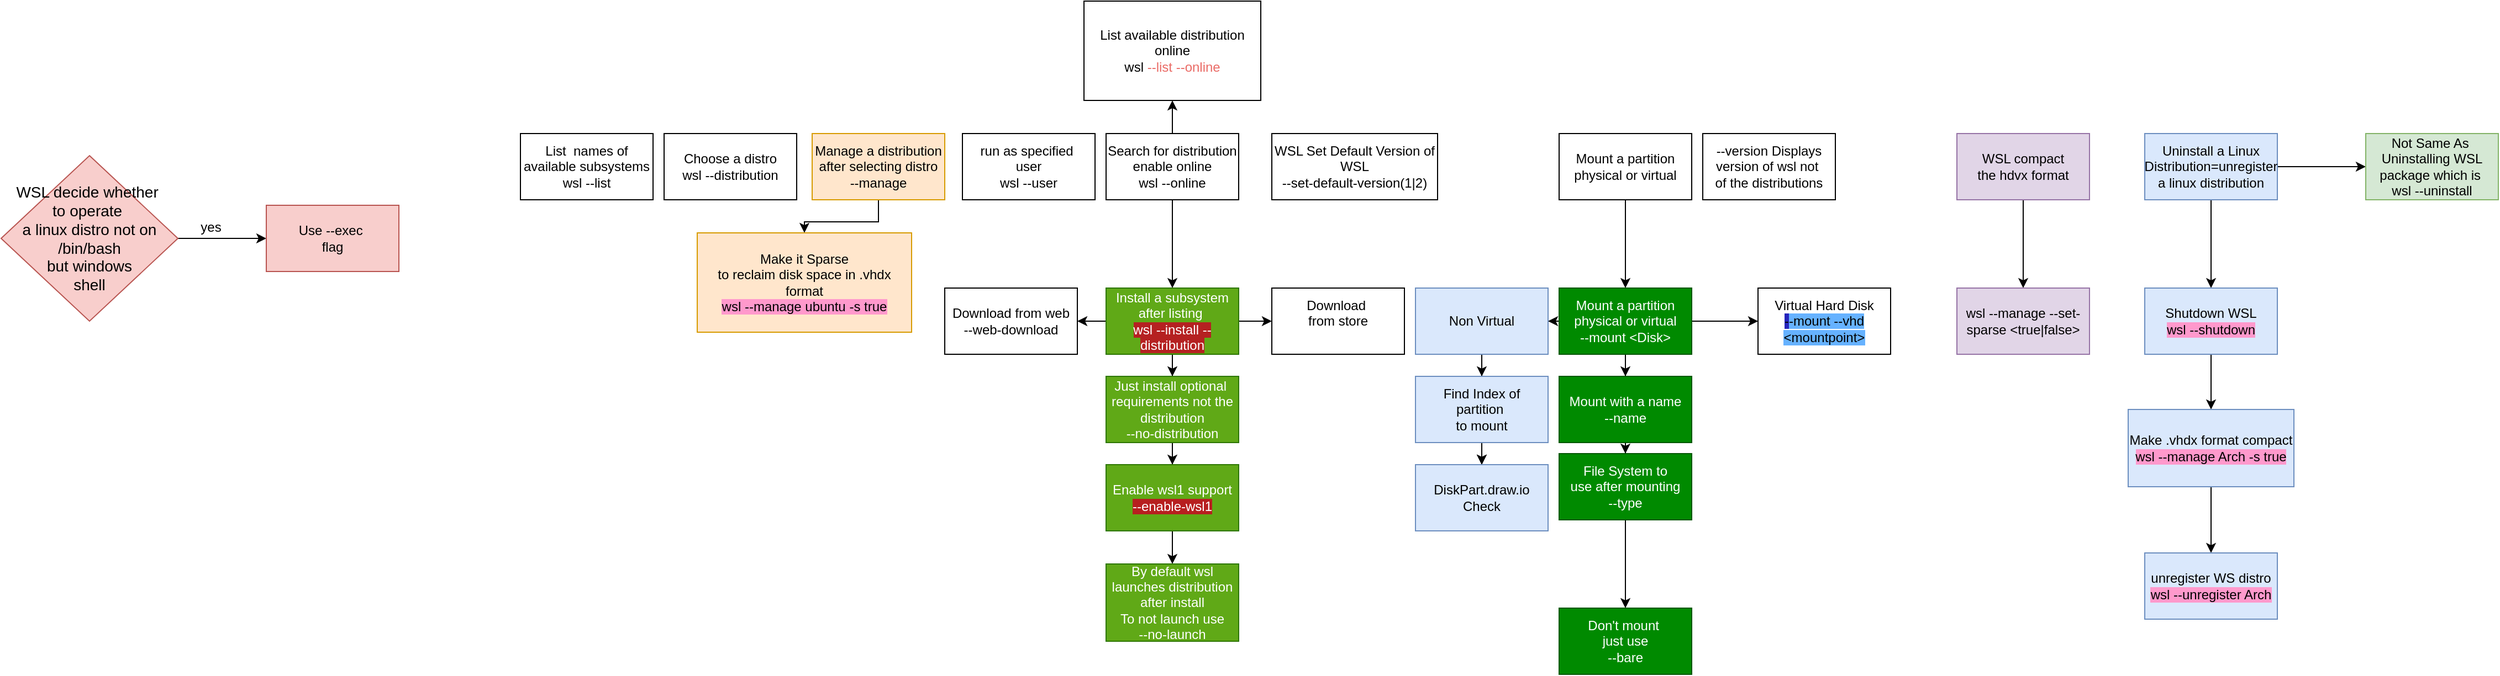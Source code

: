 <mxfile version="24.7.6">
  <diagram name="Page-1" id="WnQ51D4KgtJYPzbZZymF">
    <mxGraphModel dx="1463" dy="1564" grid="1" gridSize="10" guides="1" tooltips="1" connect="1" arrows="1" fold="1" page="1" pageScale="1" pageWidth="827" pageHeight="1169" math="0" shadow="0">
      <root>
        <mxCell id="0" />
        <mxCell id="1" parent="0" />
        <mxCell id="mlYaVqdWXbuzQ77CRG0n-1" value="Choose a distro&lt;div&gt;wsl --distribution&lt;/div&gt;" style="rounded=0;whiteSpace=wrap;html=1;" parent="1" vertex="1">
          <mxGeometry x="40" y="30" width="120" height="60" as="geometry" />
        </mxCell>
        <mxCell id="mlYaVqdWXbuzQ77CRG0n-2" value="List&amp;nbsp; names of available subsystems&lt;div&gt;wsl --list&lt;/div&gt;" style="rounded=0;whiteSpace=wrap;html=1;" parent="1" vertex="1">
          <mxGeometry x="-90" y="30" width="120" height="60" as="geometry" />
        </mxCell>
        <mxCell id="mlYaVqdWXbuzQ77CRG0n-3" value="run as specified&amp;nbsp;&lt;div&gt;user&lt;/div&gt;&lt;div&gt;wsl --user&lt;/div&gt;" style="rounded=0;whiteSpace=wrap;html=1;" parent="1" vertex="1">
          <mxGeometry x="310" y="30" width="120" height="60" as="geometry" />
        </mxCell>
        <mxCell id="mlYaVqdWXbuzQ77CRG0n-7" value="" style="edgeStyle=orthogonalEdgeStyle;rounded=0;orthogonalLoop=1;jettySize=auto;html=1;" parent="1" source="mlYaVqdWXbuzQ77CRG0n-4" target="mlYaVqdWXbuzQ77CRG0n-6" edge="1">
          <mxGeometry relative="1" as="geometry" />
        </mxCell>
        <mxCell id="92Vpd58s8ycNoq5j3ywC-2" value="" style="edgeStyle=orthogonalEdgeStyle;rounded=0;orthogonalLoop=1;jettySize=auto;html=1;" edge="1" parent="1" source="mlYaVqdWXbuzQ77CRG0n-4" target="92Vpd58s8ycNoq5j3ywC-1">
          <mxGeometry relative="1" as="geometry" />
        </mxCell>
        <mxCell id="mlYaVqdWXbuzQ77CRG0n-4" value="Search for distribution&lt;div&gt;enable online&lt;/div&gt;&lt;div&gt;wsl --online&lt;/div&gt;" style="rounded=0;whiteSpace=wrap;html=1;" parent="1" vertex="1">
          <mxGeometry x="440" y="30" width="120" height="60" as="geometry" />
        </mxCell>
        <mxCell id="mlYaVqdWXbuzQ77CRG0n-9" value="" style="edgeStyle=orthogonalEdgeStyle;rounded=0;orthogonalLoop=1;jettySize=auto;html=1;" parent="1" source="mlYaVqdWXbuzQ77CRG0n-6" target="mlYaVqdWXbuzQ77CRG0n-8" edge="1">
          <mxGeometry relative="1" as="geometry" />
        </mxCell>
        <mxCell id="mlYaVqdWXbuzQ77CRG0n-11" value="" style="edgeStyle=orthogonalEdgeStyle;rounded=0;orthogonalLoop=1;jettySize=auto;html=1;" parent="1" source="mlYaVqdWXbuzQ77CRG0n-6" target="mlYaVqdWXbuzQ77CRG0n-10" edge="1">
          <mxGeometry relative="1" as="geometry" />
        </mxCell>
        <mxCell id="mlYaVqdWXbuzQ77CRG0n-13" value="" style="edgeStyle=orthogonalEdgeStyle;rounded=0;orthogonalLoop=1;jettySize=auto;html=1;" parent="1" source="mlYaVqdWXbuzQ77CRG0n-6" target="mlYaVqdWXbuzQ77CRG0n-12" edge="1">
          <mxGeometry relative="1" as="geometry" />
        </mxCell>
        <mxCell id="mlYaVqdWXbuzQ77CRG0n-6" value="Install a subsystem&lt;div&gt;after listing&amp;nbsp;&lt;/div&gt;&lt;div&gt;&lt;span style=&quot;background-color: rgb(181, 33, 33);&quot;&gt;wsl --install --distribution&lt;/span&gt;&lt;/div&gt;" style="rounded=0;whiteSpace=wrap;html=1;fillColor=#60a917;fontColor=#ffffff;strokeColor=#2D7600;" parent="1" vertex="1">
          <mxGeometry x="440" y="170" width="120" height="60" as="geometry" />
        </mxCell>
        <mxCell id="mlYaVqdWXbuzQ77CRG0n-8" value="Download from web&lt;div&gt;--web-download&lt;/div&gt;" style="whiteSpace=wrap;html=1;rounded=0;" parent="1" vertex="1">
          <mxGeometry x="294" y="170" width="120" height="60" as="geometry" />
        </mxCell>
        <mxCell id="mlYaVqdWXbuzQ77CRG0n-10" value="Download&amp;nbsp;&lt;div&gt;from store&lt;/div&gt;&lt;div&gt;&lt;br&gt;&lt;/div&gt;" style="rounded=0;whiteSpace=wrap;html=1;" parent="1" vertex="1">
          <mxGeometry x="590" y="170" width="120" height="60" as="geometry" />
        </mxCell>
        <mxCell id="mlYaVqdWXbuzQ77CRG0n-15" value="" style="edgeStyle=orthogonalEdgeStyle;rounded=0;orthogonalLoop=1;jettySize=auto;html=1;" parent="1" source="mlYaVqdWXbuzQ77CRG0n-12" target="mlYaVqdWXbuzQ77CRG0n-14" edge="1">
          <mxGeometry relative="1" as="geometry" />
        </mxCell>
        <mxCell id="mlYaVqdWXbuzQ77CRG0n-12" value="Just install optional&amp;nbsp;&lt;div&gt;requirements not the distribution&lt;/div&gt;&lt;div&gt;--no-distribution&lt;/div&gt;" style="whiteSpace=wrap;html=1;fillColor=#60a917;strokeColor=#2D7600;fontColor=#ffffff;rounded=0;" parent="1" vertex="1">
          <mxGeometry x="440" y="250" width="120" height="60" as="geometry" />
        </mxCell>
        <mxCell id="-uFotZL9jlA6czP2NWt_-4" value="" style="edgeStyle=orthogonalEdgeStyle;rounded=0;orthogonalLoop=1;jettySize=auto;html=1;" parent="1" source="mlYaVqdWXbuzQ77CRG0n-14" target="-uFotZL9jlA6czP2NWt_-3" edge="1">
          <mxGeometry relative="1" as="geometry" />
        </mxCell>
        <mxCell id="mlYaVqdWXbuzQ77CRG0n-14" value="Enable wsl1 support&lt;div&gt;&lt;span style=&quot;background-color: rgb(183, 31, 31);&quot;&gt;--enable-wsl1&lt;/span&gt;&lt;/div&gt;" style="whiteSpace=wrap;html=1;fillColor=#60a917;strokeColor=#2D7600;fontColor=#ffffff;rounded=0;" parent="1" vertex="1">
          <mxGeometry x="440" y="330" width="120" height="60" as="geometry" />
        </mxCell>
        <mxCell id="-uFotZL9jlA6czP2NWt_-11" value="" style="edgeStyle=orthogonalEdgeStyle;rounded=0;orthogonalLoop=1;jettySize=auto;html=1;" parent="1" source="mlYaVqdWXbuzQ77CRG0n-16" target="-uFotZL9jlA6czP2NWt_-10" edge="1">
          <mxGeometry relative="1" as="geometry" />
        </mxCell>
        <mxCell id="mlYaVqdWXbuzQ77CRG0n-16" value="Manage a distribution&lt;div&gt;after selecting distro&lt;/div&gt;&lt;div&gt;--manage&lt;/div&gt;" style="rounded=0;whiteSpace=wrap;html=1;fillColor=#ffe6cc;strokeColor=#d79b00;" parent="1" vertex="1">
          <mxGeometry x="174" y="30" width="120" height="60" as="geometry" />
        </mxCell>
        <mxCell id="mlYaVqdWXbuzQ77CRG0n-19" value="" style="edgeStyle=orthogonalEdgeStyle;rounded=0;orthogonalLoop=1;jettySize=auto;html=1;" parent="1" source="mlYaVqdWXbuzQ77CRG0n-17" target="mlYaVqdWXbuzQ77CRG0n-18" edge="1">
          <mxGeometry relative="1" as="geometry" />
        </mxCell>
        <mxCell id="mlYaVqdWXbuzQ77CRG0n-17" value="Mount a partition&lt;div&gt;physical or virtual&lt;/div&gt;" style="rounded=0;whiteSpace=wrap;html=1;" parent="1" vertex="1">
          <mxGeometry x="850" y="30" width="120" height="60" as="geometry" />
        </mxCell>
        <mxCell id="mlYaVqdWXbuzQ77CRG0n-21" value="" style="edgeStyle=orthogonalEdgeStyle;rounded=0;orthogonalLoop=1;jettySize=auto;html=1;" parent="1" source="mlYaVqdWXbuzQ77CRG0n-18" target="mlYaVqdWXbuzQ77CRG0n-20" edge="1">
          <mxGeometry relative="1" as="geometry" />
        </mxCell>
        <mxCell id="mlYaVqdWXbuzQ77CRG0n-23" value="" style="edgeStyle=orthogonalEdgeStyle;rounded=0;orthogonalLoop=1;jettySize=auto;html=1;" parent="1" source="mlYaVqdWXbuzQ77CRG0n-18" target="mlYaVqdWXbuzQ77CRG0n-22" edge="1">
          <mxGeometry relative="1" as="geometry" />
        </mxCell>
        <mxCell id="mlYaVqdWXbuzQ77CRG0n-25" value="" style="edgeStyle=orthogonalEdgeStyle;rounded=0;orthogonalLoop=1;jettySize=auto;html=1;" parent="1" source="mlYaVqdWXbuzQ77CRG0n-18" target="mlYaVqdWXbuzQ77CRG0n-24" edge="1">
          <mxGeometry relative="1" as="geometry" />
        </mxCell>
        <mxCell id="mlYaVqdWXbuzQ77CRG0n-18" value="Mount a partition&lt;div&gt;physical or virtual&lt;/div&gt;&lt;div&gt;--mount &amp;lt;Disk&amp;gt;&lt;/div&gt;" style="rounded=0;whiteSpace=wrap;html=1;fillColor=#008a00;fontColor=#ffffff;strokeColor=#005700;" parent="1" vertex="1">
          <mxGeometry x="850" y="170" width="120" height="60" as="geometry" />
        </mxCell>
        <mxCell id="mlYaVqdWXbuzQ77CRG0n-20" value="Virtual Hard Disk&lt;div&gt;&lt;span style=&quot;background-color: rgb(38, 36, 188);&quot;&gt;-&lt;/span&gt;&lt;span style=&quot;background-color: rgb(102, 178, 255);&quot;&gt;-mount --vhd &amp;lt;mountpoint&amp;gt;&lt;/span&gt;&lt;/div&gt;" style="whiteSpace=wrap;html=1;rounded=0;" parent="1" vertex="1">
          <mxGeometry x="1030" y="170" width="120" height="60" as="geometry" />
        </mxCell>
        <mxCell id="-uFotZL9jlA6czP2NWt_-6" value="" style="edgeStyle=orthogonalEdgeStyle;rounded=0;orthogonalLoop=1;jettySize=auto;html=1;" parent="1" source="mlYaVqdWXbuzQ77CRG0n-22" target="-uFotZL9jlA6czP2NWt_-5" edge="1">
          <mxGeometry relative="1" as="geometry" />
        </mxCell>
        <mxCell id="-uFotZL9jlA6czP2NWt_-9" value="" style="edgeStyle=orthogonalEdgeStyle;rounded=0;orthogonalLoop=1;jettySize=auto;html=1;" parent="1" source="mlYaVqdWXbuzQ77CRG0n-22" target="-uFotZL9jlA6czP2NWt_-7" edge="1">
          <mxGeometry relative="1" as="geometry" />
        </mxCell>
        <mxCell id="mlYaVqdWXbuzQ77CRG0n-22" value="Non Virtual" style="rounded=0;whiteSpace=wrap;html=1;fillColor=#dae8fc;strokeColor=#6c8ebf;" parent="1" vertex="1">
          <mxGeometry x="720" y="170" width="120" height="60" as="geometry" />
        </mxCell>
        <mxCell id="mlYaVqdWXbuzQ77CRG0n-28" value="" style="edgeStyle=orthogonalEdgeStyle;rounded=0;orthogonalLoop=1;jettySize=auto;html=1;" parent="1" source="mlYaVqdWXbuzQ77CRG0n-24" target="mlYaVqdWXbuzQ77CRG0n-26" edge="1">
          <mxGeometry relative="1" as="geometry" />
        </mxCell>
        <mxCell id="mlYaVqdWXbuzQ77CRG0n-24" value="Mount with a name&lt;div&gt;--name&lt;/div&gt;" style="rounded=0;whiteSpace=wrap;html=1;fillColor=#008a00;fontColor=#ffffff;strokeColor=#005700;" parent="1" vertex="1">
          <mxGeometry x="850" y="250" width="120" height="60" as="geometry" />
        </mxCell>
        <mxCell id="mlYaVqdWXbuzQ77CRG0n-30" value="" style="edgeStyle=orthogonalEdgeStyle;rounded=0;orthogonalLoop=1;jettySize=auto;html=1;" parent="1" source="mlYaVqdWXbuzQ77CRG0n-26" target="mlYaVqdWXbuzQ77CRG0n-29" edge="1">
          <mxGeometry relative="1" as="geometry" />
        </mxCell>
        <mxCell id="mlYaVqdWXbuzQ77CRG0n-26" value="File System to&lt;div&gt;use after mounting&lt;/div&gt;&lt;div&gt;--type&lt;/div&gt;" style="rounded=0;whiteSpace=wrap;html=1;fillColor=#008a00;fontColor=#ffffff;strokeColor=#005700;" parent="1" vertex="1">
          <mxGeometry x="850" y="320" width="120" height="60" as="geometry" />
        </mxCell>
        <mxCell id="mlYaVqdWXbuzQ77CRG0n-29" value="Don&#39;t mount&amp;nbsp;&lt;div&gt;just use&lt;/div&gt;&lt;div&gt;--bare&lt;/div&gt;" style="whiteSpace=wrap;html=1;fillColor=#008a00;strokeColor=#005700;fontColor=#ffffff;rounded=0;" parent="1" vertex="1">
          <mxGeometry x="850" y="460" width="120" height="60" as="geometry" />
        </mxCell>
        <mxCell id="-uFotZL9jlA6czP2NWt_-1" value="--version Displays version of wsl not&amp;nbsp;&lt;div&gt;of the distributions&lt;/div&gt;" style="rounded=0;whiteSpace=wrap;html=1;" parent="1" vertex="1">
          <mxGeometry x="980" y="30" width="120" height="60" as="geometry" />
        </mxCell>
        <mxCell id="-uFotZL9jlA6czP2NWt_-3" value="By default wsl launches distribution after install&lt;div&gt;To not launch use&lt;/div&gt;&lt;div&gt;&lt;span style=&quot;background-color: initial;&quot;&gt;--no-launch&lt;/span&gt;&lt;/div&gt;" style="whiteSpace=wrap;html=1;fillColor=#60a917;strokeColor=#2D7600;fontColor=#ffffff;rounded=0;" parent="1" vertex="1">
          <mxGeometry x="440" y="420" width="120" height="70" as="geometry" />
        </mxCell>
        <mxCell id="-uFotZL9jlA6czP2NWt_-8" value="" style="edgeStyle=orthogonalEdgeStyle;rounded=0;orthogonalLoop=1;jettySize=auto;html=1;" parent="1" source="-uFotZL9jlA6czP2NWt_-5" target="-uFotZL9jlA6czP2NWt_-7" edge="1">
          <mxGeometry relative="1" as="geometry" />
        </mxCell>
        <mxCell id="-uFotZL9jlA6czP2NWt_-5" value="Find Index of partition&amp;nbsp;&lt;div&gt;to mount&lt;/div&gt;" style="rounded=0;whiteSpace=wrap;html=1;fillColor=#dae8fc;strokeColor=#6c8ebf;" parent="1" vertex="1">
          <mxGeometry x="720" y="250" width="120" height="60" as="geometry" />
        </mxCell>
        <mxCell id="-uFotZL9jlA6czP2NWt_-7" value="DiskPart.draw.io&lt;div&gt;Check&lt;/div&gt;" style="rounded=0;whiteSpace=wrap;html=1;fillColor=#dae8fc;strokeColor=#6c8ebf;" parent="1" vertex="1">
          <mxGeometry x="720" y="330" width="120" height="60" as="geometry" />
        </mxCell>
        <mxCell id="-uFotZL9jlA6czP2NWt_-10" value="Make it Sparse&lt;div&gt;to reclaim disk space in .vhdx format&lt;/div&gt;&lt;div&gt;&lt;span style=&quot;background-color: rgb(255, 153, 204);&quot;&gt;wsl --manage ubuntu -s true&lt;/span&gt;&lt;/div&gt;" style="rounded=0;whiteSpace=wrap;html=1;fillColor=#ffe6cc;strokeColor=#d79b00;" parent="1" vertex="1">
          <mxGeometry x="70" y="120" width="194" height="90" as="geometry" />
        </mxCell>
        <mxCell id="zjc0VVOO9R4PGwVeAQAq-3" value="" style="edgeStyle=orthogonalEdgeStyle;rounded=0;orthogonalLoop=1;jettySize=auto;html=1;" parent="1" source="zjc0VVOO9R4PGwVeAQAq-1" target="zjc0VVOO9R4PGwVeAQAq-2" edge="1">
          <mxGeometry relative="1" as="geometry" />
        </mxCell>
        <mxCell id="zjc0VVOO9R4PGwVeAQAq-1" value="WSL compact&lt;div&gt;the hdvx format&lt;/div&gt;" style="rounded=0;whiteSpace=wrap;html=1;fillColor=#e1d5e7;strokeColor=#9673a6;" parent="1" vertex="1">
          <mxGeometry x="1210" y="30" width="120" height="60" as="geometry" />
        </mxCell>
        <mxCell id="zjc0VVOO9R4PGwVeAQAq-2" value="wsl --manage --set-sparse &amp;lt;true|false&amp;gt;" style="whiteSpace=wrap;html=1;rounded=0;fillColor=#e1d5e7;strokeColor=#9673a6;" parent="1" vertex="1">
          <mxGeometry x="1210" y="170" width="120" height="60" as="geometry" />
        </mxCell>
        <mxCell id="_NSqbYQBKbYhHPuct-VS-1" value="WSL Set Default Version of WSL&lt;div&gt;--set-default-version(1|2)&lt;/div&gt;" style="rounded=0;whiteSpace=wrap;html=1;" parent="1" vertex="1">
          <mxGeometry x="590" y="30" width="150" height="60" as="geometry" />
        </mxCell>
        <mxCell id="_NSqbYQBKbYhHPuct-VS-4" value="" style="edgeStyle=orthogonalEdgeStyle;rounded=0;orthogonalLoop=1;jettySize=auto;html=1;" parent="1" source="_NSqbYQBKbYhHPuct-VS-2" target="_NSqbYQBKbYhHPuct-VS-3" edge="1">
          <mxGeometry relative="1" as="geometry" />
        </mxCell>
        <mxCell id="_NSqbYQBKbYhHPuct-VS-2" value="&lt;font style=&quot;font-size: 14px;&quot;&gt;WSL decide whether&amp;nbsp;&lt;/font&gt;&lt;div&gt;&lt;font style=&quot;font-size: 14px;&quot;&gt;to operate&amp;nbsp;&lt;/font&gt;&lt;/div&gt;&lt;div&gt;&lt;font style=&quot;font-size: 14px;&quot;&gt;a linux distro not on /bin/bash&lt;/font&gt;&lt;/div&gt;&lt;div&gt;&lt;font style=&quot;font-size: 14px;&quot;&gt;but windows&lt;/font&gt;&lt;/div&gt;&lt;div&gt;&lt;span style=&quot;font-size: 14px;&quot;&gt;shell&lt;/span&gt;&lt;/div&gt;" style="rhombus;whiteSpace=wrap;html=1;fillColor=#f8cecc;strokeColor=#b85450;" parent="1" vertex="1">
          <mxGeometry x="-560" y="50" width="160" height="150" as="geometry" />
        </mxCell>
        <mxCell id="_NSqbYQBKbYhHPuct-VS-3" value="Use --exec&amp;nbsp;&lt;div&gt;flag&lt;/div&gt;" style="rounded=0;whiteSpace=wrap;html=1;fillColor=#f8cecc;strokeColor=#b85450;" parent="1" vertex="1">
          <mxGeometry x="-320" y="95" width="120" height="60" as="geometry" />
        </mxCell>
        <mxCell id="_NSqbYQBKbYhHPuct-VS-5" value="yes" style="text;html=1;align=center;verticalAlign=middle;whiteSpace=wrap;rounded=0;" parent="1" vertex="1">
          <mxGeometry x="-400" y="100" width="60" height="30" as="geometry" />
        </mxCell>
        <mxCell id="_NSqbYQBKbYhHPuct-VS-8" value="" style="edgeStyle=orthogonalEdgeStyle;rounded=0;orthogonalLoop=1;jettySize=auto;html=1;" parent="1" source="_NSqbYQBKbYhHPuct-VS-6" target="_NSqbYQBKbYhHPuct-VS-7" edge="1">
          <mxGeometry relative="1" as="geometry" />
        </mxCell>
        <mxCell id="_NSqbYQBKbYhHPuct-VS-10" value="" style="edgeStyle=orthogonalEdgeStyle;rounded=0;orthogonalLoop=1;jettySize=auto;html=1;" parent="1" source="_NSqbYQBKbYhHPuct-VS-6" target="_NSqbYQBKbYhHPuct-VS-9" edge="1">
          <mxGeometry relative="1" as="geometry" />
        </mxCell>
        <mxCell id="_NSqbYQBKbYhHPuct-VS-6" value="Uninstall a Linux&lt;div&gt;Distribution=unregister&lt;/div&gt;&lt;div&gt;a linux distribution&lt;/div&gt;" style="rounded=0;whiteSpace=wrap;html=1;fillColor=#dae8fc;strokeColor=#6c8ebf;" parent="1" vertex="1">
          <mxGeometry x="1380" y="30" width="120" height="60" as="geometry" />
        </mxCell>
        <mxCell id="_NSqbYQBKbYhHPuct-VS-7" value="Not Same As&amp;nbsp;&lt;div&gt;Uninstalling WSL package which is&amp;nbsp;&lt;/div&gt;&lt;div&gt;wsl --uninstall&lt;/div&gt;" style="rounded=0;whiteSpace=wrap;html=1;fillColor=#d5e8d4;strokeColor=#82b366;" parent="1" vertex="1">
          <mxGeometry x="1580" y="30" width="120" height="60" as="geometry" />
        </mxCell>
        <mxCell id="_NSqbYQBKbYhHPuct-VS-12" value="" style="edgeStyle=orthogonalEdgeStyle;rounded=0;orthogonalLoop=1;jettySize=auto;html=1;" parent="1" source="_NSqbYQBKbYhHPuct-VS-9" target="_NSqbYQBKbYhHPuct-VS-11" edge="1">
          <mxGeometry relative="1" as="geometry" />
        </mxCell>
        <mxCell id="_NSqbYQBKbYhHPuct-VS-9" value="Shutdown WSL&lt;div&gt;&lt;span style=&quot;background-color: rgb(255, 153, 204);&quot;&gt;wsl --shutdown&lt;/span&gt;&lt;/div&gt;" style="rounded=0;whiteSpace=wrap;html=1;fillColor=#dae8fc;strokeColor=#6c8ebf;" parent="1" vertex="1">
          <mxGeometry x="1380" y="170" width="120" height="60" as="geometry" />
        </mxCell>
        <mxCell id="_NSqbYQBKbYhHPuct-VS-14" value="" style="edgeStyle=orthogonalEdgeStyle;rounded=0;orthogonalLoop=1;jettySize=auto;html=1;" parent="1" source="_NSqbYQBKbYhHPuct-VS-11" target="_NSqbYQBKbYhHPuct-VS-13" edge="1">
          <mxGeometry relative="1" as="geometry" />
        </mxCell>
        <mxCell id="_NSqbYQBKbYhHPuct-VS-11" value="Make .vhdx format compact&lt;div&gt;&lt;span style=&quot;background-color: rgb(255, 153, 204);&quot;&gt;wsl --manage Arch -s true&lt;/span&gt;&lt;br&gt;&lt;/div&gt;" style="rounded=0;whiteSpace=wrap;html=1;fillColor=#dae8fc;strokeColor=#6c8ebf;" parent="1" vertex="1">
          <mxGeometry x="1365" y="280" width="150" height="70" as="geometry" />
        </mxCell>
        <mxCell id="_NSqbYQBKbYhHPuct-VS-13" value="unregister WS distro&lt;div&gt;&lt;span style=&quot;background-color: rgb(255, 153, 204);&quot;&gt;wsl --unregister Arch&lt;/span&gt;&lt;/div&gt;" style="rounded=0;whiteSpace=wrap;html=1;fillColor=#dae8fc;strokeColor=#6c8ebf;" parent="1" vertex="1">
          <mxGeometry x="1380" y="410" width="120" height="60" as="geometry" />
        </mxCell>
        <mxCell id="92Vpd58s8ycNoq5j3ywC-1" value="List available distribution online&lt;div&gt;wsl &lt;font color=&quot;#ea6b66&quot;&gt;--list --online&lt;/font&gt;&lt;/div&gt;" style="rounded=0;whiteSpace=wrap;html=1;" vertex="1" parent="1">
          <mxGeometry x="420" y="-90" width="160" height="90" as="geometry" />
        </mxCell>
      </root>
    </mxGraphModel>
  </diagram>
</mxfile>
